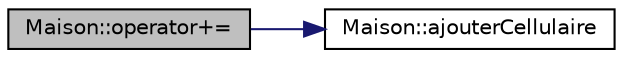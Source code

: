 digraph "Maison::operator+="
{
  bgcolor="transparent";
  edge [fontname="Helvetica",fontsize="10",labelfontname="Helvetica",labelfontsize="10"];
  node [fontname="Helvetica",fontsize="10",shape=record];
  rankdir="LR";
  Node1 [label="Maison::operator+=",height=0.2,width=0.4,color="black", fillcolor="grey75", style="filled", fontcolor="black"];
  Node1 -> Node2 [color="midnightblue",fontsize="10",style="solid",fontname="Helvetica"];
  Node2 [label="Maison::ajouterCellulaire",height=0.2,width=0.4,color="black",URL="$class_maison.html#a4a4d6253e863d63ef24b352d17c7c8f4",tooltip="Ajoute un cellulaire observé à la maison. Si il est impossible d&#39;ajouter un cellulaire, il ne sera pas ajouté. "];
}
